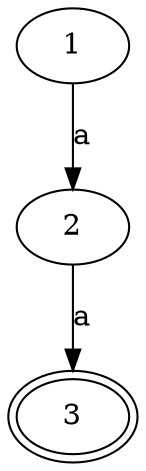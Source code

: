digraph {
  1 [role="start"]
  3 [role="end", peripheries=2]

  1 -> 2  [label="a"];
  2 -> 3  [label="a"];
}
